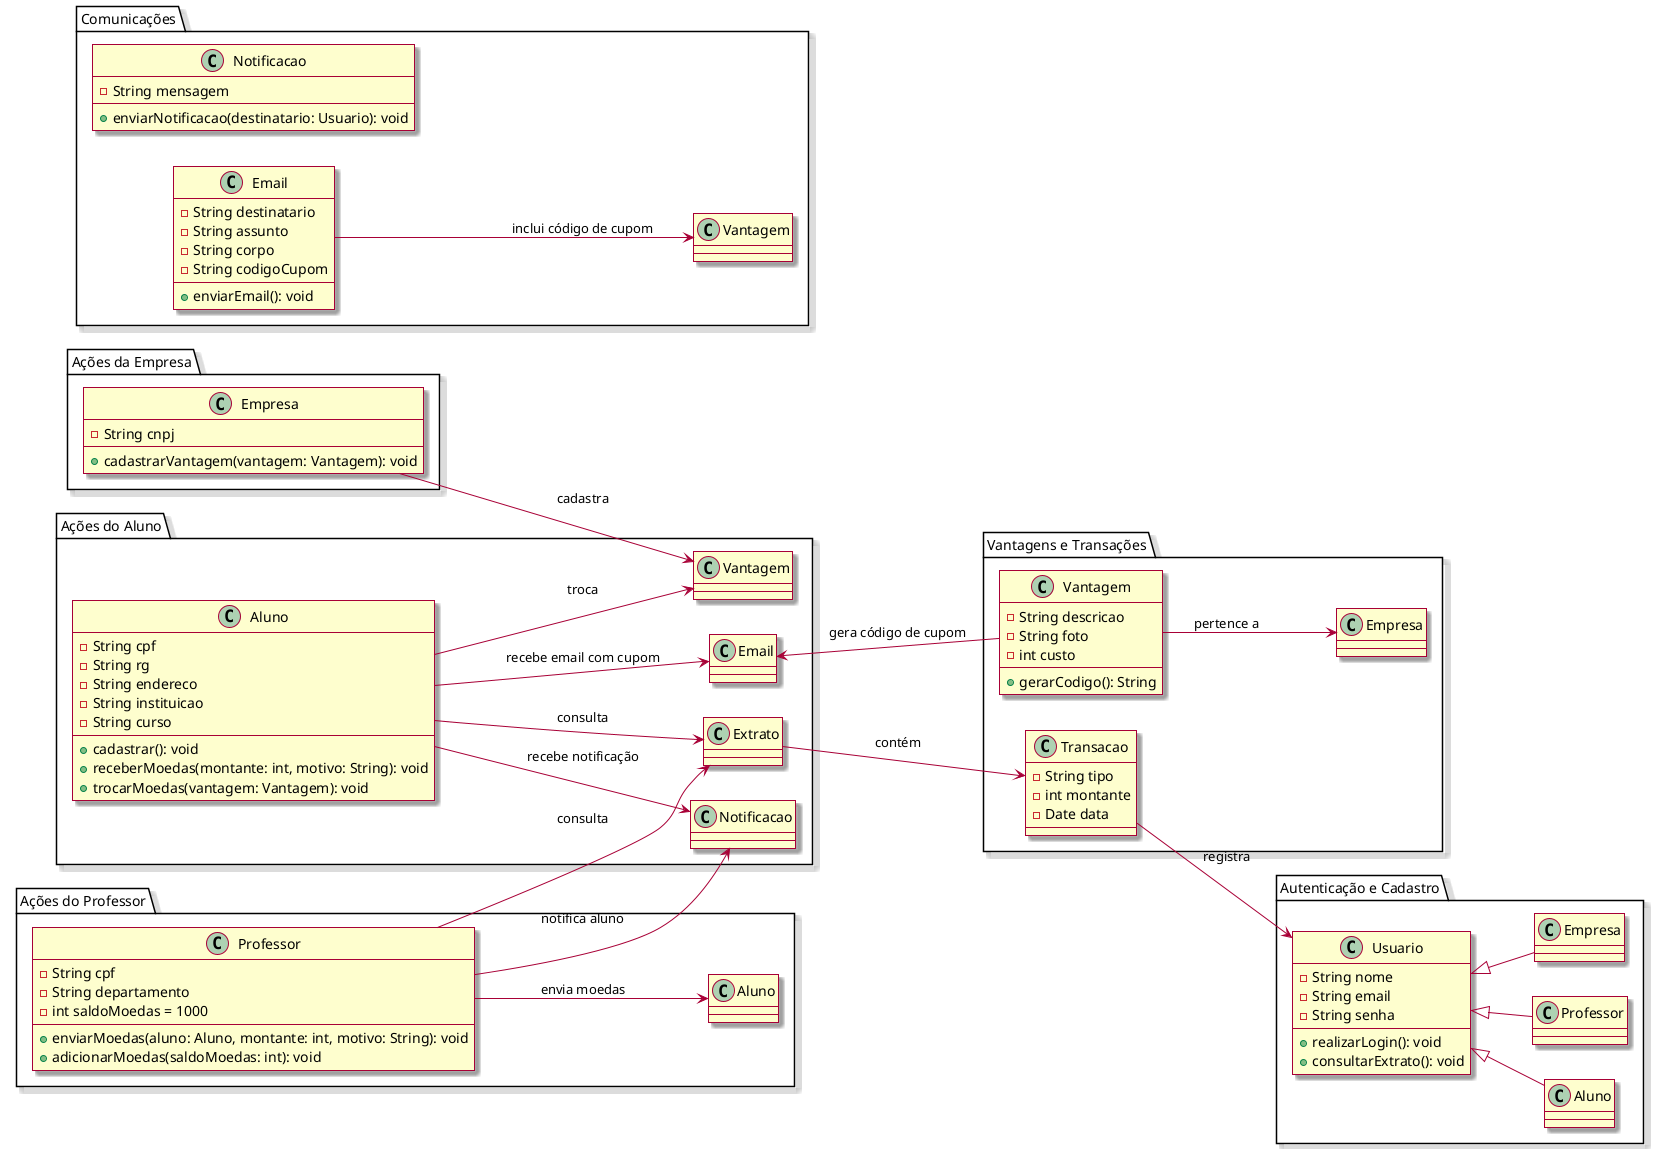 @startuml

skin rose
left to right direction

package "Autenticação e Cadastro" {
    class Usuario {
        -String nome
        -String email
        -String senha
        +realizarLogin(): void
        +consultarExtrato(): void
    }

    Usuario <|-- Aluno
    Usuario <|-- Professor
    Usuario <|-- Empresa
}

package "Ações do Aluno" {
    class Aluno {
        -String cpf
        -String rg
        -String endereco
        -String instituicao
        -String curso
        +cadastrar(): void
        +receberMoedas(montante: int, motivo: String): void
        +trocarMoedas(vantagem: Vantagem): void
    }
    
    Aluno --> Extrato : "consulta"
    Aluno --> Vantagem : "troca"
    Aluno --> Notificacao : "recebe notificação"
    Aluno --> Email : "recebe email com cupom"
}

package "Ações do Professor" {
    class Professor {
        -String cpf
        -String departamento
        -int saldoMoedas = 1000
        +enviarMoedas(aluno: Aluno, montante: int, motivo: String): void
        +adicionarMoedas(saldoMoedas: int): void
    }

    Professor --> Extrato : "consulta"
    Professor --> Notificacao : "notifica aluno"
    Professor --> Aluno : "envia moedas"
}

package "Ações da Empresa" {
    class Empresa {
        -String cnpj
        +cadastrarVantagem(vantagem: Vantagem): void
    }

    Empresa --> Vantagem : "cadastra"
}

package "Vantagens e Transações" {
    class Vantagem {
        -String descricao
        -String foto
        -int custo
        +gerarCodigo(): String
    }
    
    class Transacao {
        -String tipo
        -int montante
        -Date data
    }

    Vantagem --> Empresa : "pertence a"
    Vantagem --> Email : "gera código de cupom"
    Extrato --> Transacao : "contém"
    Transacao --> Usuario : "registra"
}

package "Comunicações" {
    class Notificacao {
        -String mensagem
        +enviarNotificacao(destinatario: Usuario): void
    }

    class Email {
        -String destinatario
        -String assunto
        -String corpo
        -String codigoCupom
        +enviarEmail(): void
    }
    
    Email --> Vantagem : "inclui código de cupom"
}

@enduml
